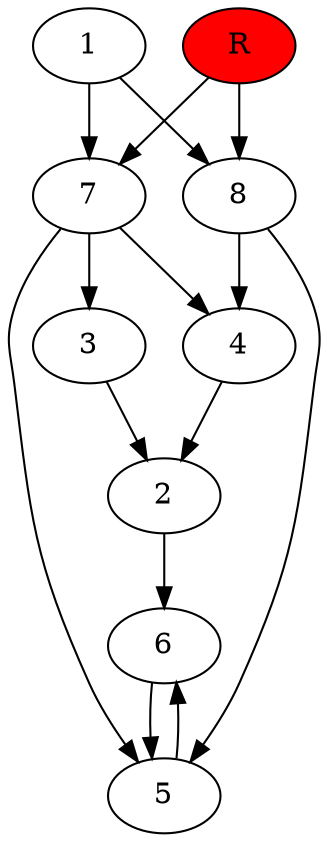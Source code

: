 digraph prb5422 {
	1
	2
	3
	4
	5
	6
	7
	8
	R [fillcolor="#ff0000" style=filled]
	1 -> 7
	1 -> 8
	2 -> 6
	3 -> 2
	4 -> 2
	5 -> 6
	6 -> 5
	7 -> 3
	7 -> 4
	7 -> 5
	8 -> 4
	8 -> 5
	R -> 7
	R -> 8
}
